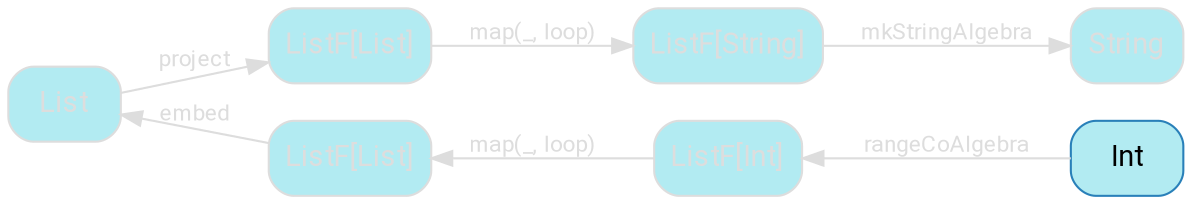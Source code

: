 digraph {
    bgcolor=transparent
    splines=false
    rankdir=LR
    rank=same

    // Default theme: disabled
    node[shape="rectangle" style="rounded,filled" color="#dddddd" fillcolor="#b2ebf2" fontcolor="#dddddd" fontname="Segoe UI,Roboto,Helvetica,Arial,sans-serif"]
    edge [color="#dddddd" fontcolor="#dddddd" fontname="Segoe UI,Roboto,Helvetica,Arial,sans-serif" fontsize=11]

    List

    subgraph FB_graph {
        anaFB[label="ListF[List]"]
        cataFB[label="ListF[List]"]
    }

    subgraph FA_graph {
        anaFA[label="ListF[Int]"]
        cataFA[label="ListF[String]"]
    }

    subgraph A_graph {
        anaA[label=Int color="#2980B9" fillcolor="#b2ebf2" fontcolor="#000000"]
        cataA[label=String]
    }

    List   -> cataFB[label=project]
    cataFB -> cataFA[label="map(_, loop)"]
    cataFA -> cataA[label=mkStringAlgebra]

    anaA  -> anaFA[label=rangeCoAlgebra]
    anaFA -> anaFB[label="map(_, loop)"]
    anaFB -> List[label=embed]

}
